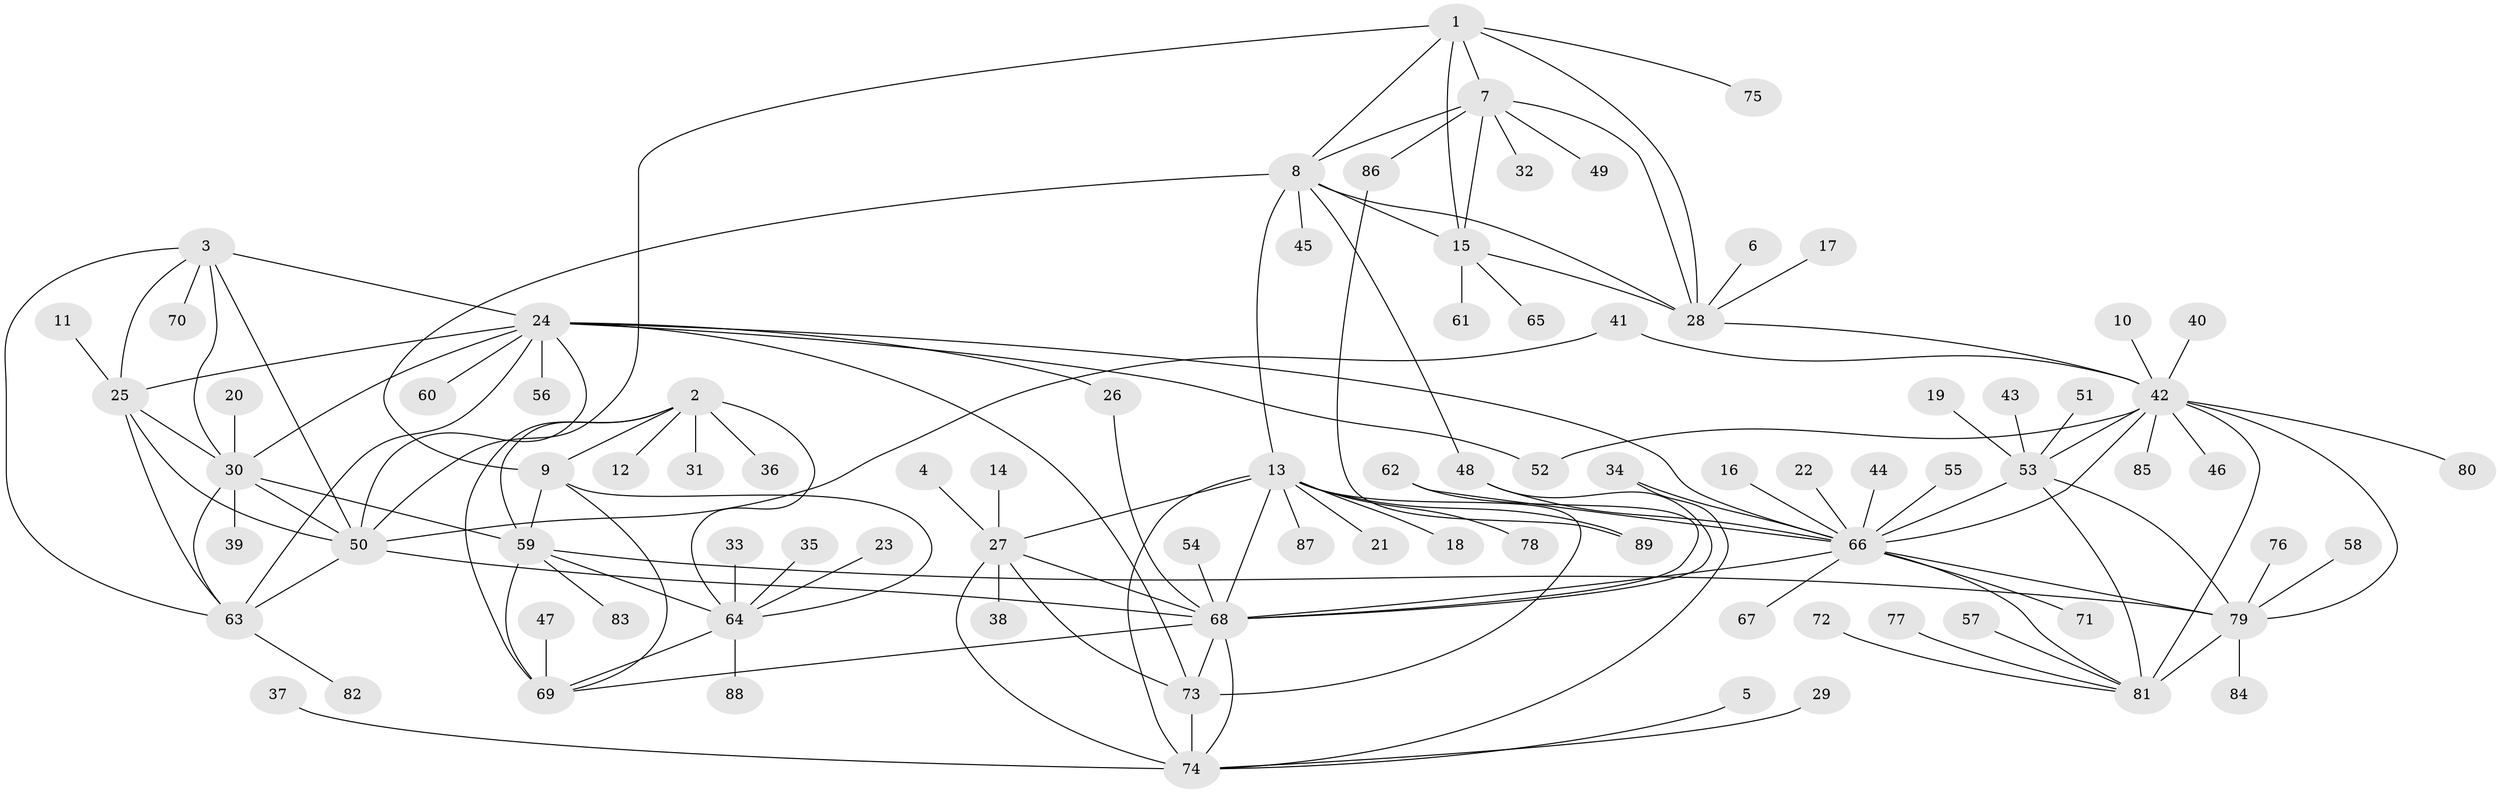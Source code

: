 // original degree distribution, {7: 0.06299212598425197, 9: 0.047244094488188976, 5: 0.007874015748031496, 10: 0.031496062992125984, 8: 0.023622047244094488, 6: 0.023622047244094488, 12: 0.015748031496062992, 14: 0.015748031496062992, 17: 0.007874015748031496, 1: 0.6299212598425197, 2: 0.11811023622047244, 3: 0.015748031496062992}
// Generated by graph-tools (version 1.1) at 2025/37/03/04/25 23:37:31]
// undirected, 89 vertices, 137 edges
graph export_dot {
  node [color=gray90,style=filled];
  1;
  2;
  3;
  4;
  5;
  6;
  7;
  8;
  9;
  10;
  11;
  12;
  13;
  14;
  15;
  16;
  17;
  18;
  19;
  20;
  21;
  22;
  23;
  24;
  25;
  26;
  27;
  28;
  29;
  30;
  31;
  32;
  33;
  34;
  35;
  36;
  37;
  38;
  39;
  40;
  41;
  42;
  43;
  44;
  45;
  46;
  47;
  48;
  49;
  50;
  51;
  52;
  53;
  54;
  55;
  56;
  57;
  58;
  59;
  60;
  61;
  62;
  63;
  64;
  65;
  66;
  67;
  68;
  69;
  70;
  71;
  72;
  73;
  74;
  75;
  76;
  77;
  78;
  79;
  80;
  81;
  82;
  83;
  84;
  85;
  86;
  87;
  88;
  89;
  1 -- 7 [weight=2.0];
  1 -- 8 [weight=2.0];
  1 -- 15 [weight=2.0];
  1 -- 28 [weight=2.0];
  1 -- 50 [weight=1.0];
  1 -- 75 [weight=1.0];
  2 -- 9 [weight=2.0];
  2 -- 12 [weight=1.0];
  2 -- 31 [weight=1.0];
  2 -- 36 [weight=1.0];
  2 -- 59 [weight=2.0];
  2 -- 64 [weight=2.0];
  2 -- 69 [weight=2.0];
  3 -- 24 [weight=1.0];
  3 -- 25 [weight=1.0];
  3 -- 30 [weight=1.0];
  3 -- 50 [weight=1.0];
  3 -- 63 [weight=1.0];
  3 -- 70 [weight=1.0];
  4 -- 27 [weight=1.0];
  5 -- 74 [weight=1.0];
  6 -- 28 [weight=1.0];
  7 -- 8 [weight=1.0];
  7 -- 15 [weight=1.0];
  7 -- 28 [weight=1.0];
  7 -- 32 [weight=1.0];
  7 -- 49 [weight=1.0];
  7 -- 86 [weight=1.0];
  8 -- 9 [weight=1.0];
  8 -- 13 [weight=1.0];
  8 -- 15 [weight=1.0];
  8 -- 28 [weight=1.0];
  8 -- 45 [weight=1.0];
  8 -- 48 [weight=1.0];
  9 -- 59 [weight=1.0];
  9 -- 64 [weight=1.0];
  9 -- 69 [weight=1.0];
  10 -- 42 [weight=1.0];
  11 -- 25 [weight=1.0];
  13 -- 18 [weight=1.0];
  13 -- 21 [weight=1.0];
  13 -- 27 [weight=1.0];
  13 -- 68 [weight=1.0];
  13 -- 73 [weight=1.0];
  13 -- 74 [weight=2.0];
  13 -- 78 [weight=1.0];
  13 -- 87 [weight=1.0];
  13 -- 89 [weight=1.0];
  14 -- 27 [weight=1.0];
  15 -- 28 [weight=1.0];
  15 -- 61 [weight=1.0];
  15 -- 65 [weight=1.0];
  16 -- 66 [weight=1.0];
  17 -- 28 [weight=1.0];
  19 -- 53 [weight=1.0];
  20 -- 30 [weight=1.0];
  22 -- 66 [weight=1.0];
  23 -- 64 [weight=1.0];
  24 -- 25 [weight=1.0];
  24 -- 26 [weight=1.0];
  24 -- 30 [weight=1.0];
  24 -- 50 [weight=1.0];
  24 -- 52 [weight=1.0];
  24 -- 56 [weight=1.0];
  24 -- 60 [weight=1.0];
  24 -- 63 [weight=1.0];
  24 -- 66 [weight=1.0];
  24 -- 73 [weight=1.0];
  25 -- 30 [weight=1.0];
  25 -- 50 [weight=1.0];
  25 -- 63 [weight=1.0];
  26 -- 68 [weight=1.0];
  27 -- 38 [weight=1.0];
  27 -- 68 [weight=1.0];
  27 -- 73 [weight=1.0];
  27 -- 74 [weight=2.0];
  28 -- 42 [weight=1.0];
  29 -- 74 [weight=1.0];
  30 -- 39 [weight=1.0];
  30 -- 50 [weight=1.0];
  30 -- 59 [weight=1.0];
  30 -- 63 [weight=1.0];
  33 -- 64 [weight=1.0];
  34 -- 66 [weight=1.0];
  34 -- 74 [weight=1.0];
  35 -- 64 [weight=1.0];
  37 -- 74 [weight=1.0];
  40 -- 42 [weight=1.0];
  41 -- 42 [weight=1.0];
  41 -- 50 [weight=1.0];
  42 -- 46 [weight=1.0];
  42 -- 52 [weight=1.0];
  42 -- 53 [weight=1.0];
  42 -- 66 [weight=1.0];
  42 -- 79 [weight=1.0];
  42 -- 80 [weight=1.0];
  42 -- 81 [weight=2.0];
  42 -- 85 [weight=1.0];
  43 -- 53 [weight=1.0];
  44 -- 66 [weight=1.0];
  47 -- 69 [weight=1.0];
  48 -- 66 [weight=1.0];
  48 -- 68 [weight=1.0];
  50 -- 63 [weight=1.0];
  50 -- 68 [weight=1.0];
  51 -- 53 [weight=1.0];
  53 -- 66 [weight=1.0];
  53 -- 79 [weight=1.0];
  53 -- 81 [weight=2.0];
  54 -- 68 [weight=1.0];
  55 -- 66 [weight=1.0];
  57 -- 81 [weight=1.0];
  58 -- 79 [weight=1.0];
  59 -- 64 [weight=1.0];
  59 -- 69 [weight=1.0];
  59 -- 79 [weight=1.0];
  59 -- 83 [weight=1.0];
  62 -- 66 [weight=1.0];
  62 -- 68 [weight=1.0];
  63 -- 82 [weight=1.0];
  64 -- 69 [weight=1.0];
  64 -- 88 [weight=1.0];
  66 -- 67 [weight=1.0];
  66 -- 68 [weight=1.0];
  66 -- 71 [weight=1.0];
  66 -- 79 [weight=1.0];
  66 -- 81 [weight=2.0];
  68 -- 69 [weight=1.0];
  68 -- 73 [weight=1.0];
  68 -- 74 [weight=2.0];
  72 -- 81 [weight=1.0];
  73 -- 74 [weight=2.0];
  76 -- 79 [weight=1.0];
  77 -- 81 [weight=1.0];
  79 -- 81 [weight=2.0];
  79 -- 84 [weight=1.0];
  86 -- 89 [weight=1.0];
}
